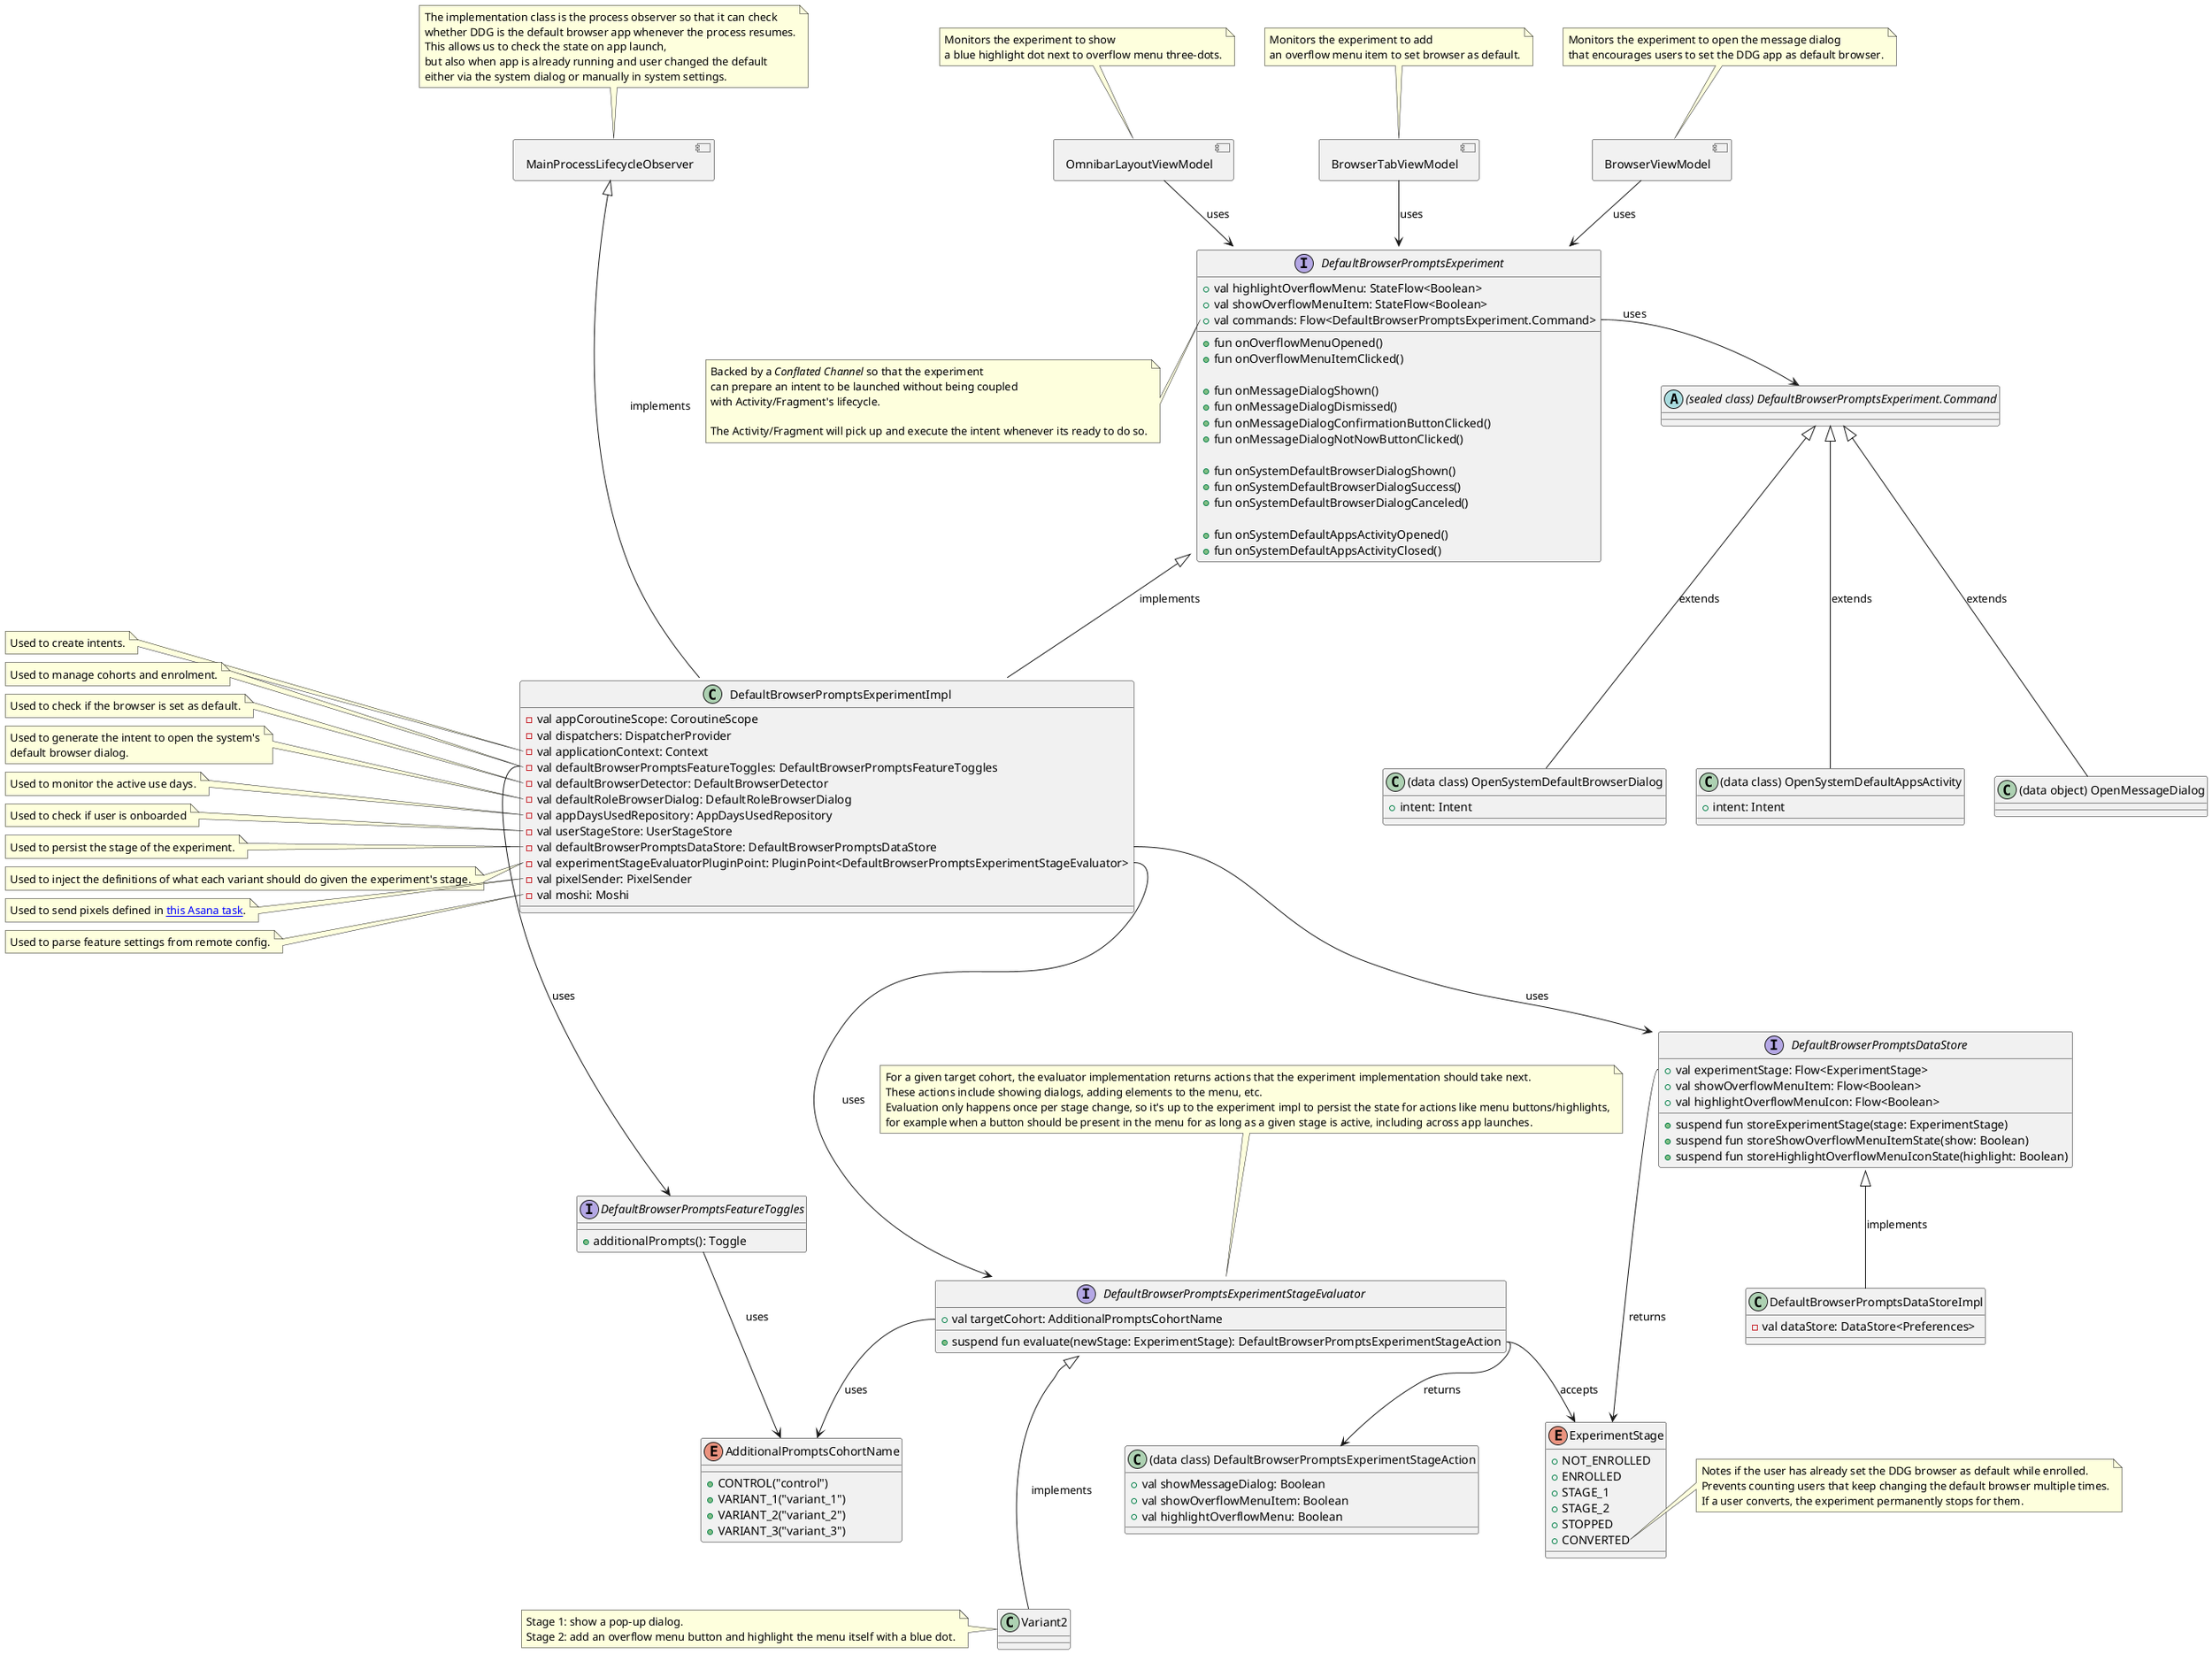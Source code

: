 @startuml
allowmixing

component MainProcessLifecycleObserver
note top of MainProcessLifecycleObserver
  The implementation class is the process observer so that it can check
  whether DDG is the default browser app whenever the process resumes.
  This allows us to check the state on app launch,
  but also when app is already running and user changed the default
  either via the system dialog or manually in system settings.
end note

abstract class DefaultBrowserPromptsExperimentCommand as "(sealed class) DefaultBrowserPromptsExperiment.Command"

class OpenMessageDialog as "(data object) OpenMessageDialog"

class OpenSystemDefaultBrowserDialog as "(data class) OpenSystemDefaultBrowserDialog" {
  + intent: Intent
}

class OpenSystemDefaultAppsActivity as "(data class) OpenSystemDefaultAppsActivity" {
  + intent: Intent
}

DefaultBrowserPromptsExperimentCommand <|-- OpenMessageDialog : extends
DefaultBrowserPromptsExperimentCommand <|-- OpenSystemDefaultBrowserDialog : extends
DefaultBrowserPromptsExperimentCommand <|-- OpenSystemDefaultAppsActivity : extends

interface DefaultBrowserPromptsExperiment {
  + val highlightOverflowMenu: StateFlow<Boolean>
  + val showOverflowMenuItem: StateFlow<Boolean>
  + val commands: Flow<DefaultBrowserPromptsExperiment.Command>

  + fun onOverflowMenuOpened()
  + fun onOverflowMenuItemClicked()

  + fun onMessageDialogShown()
  + fun onMessageDialogDismissed()
  + fun onMessageDialogConfirmationButtonClicked()
  + fun onMessageDialogNotNowButtonClicked()

  + fun onSystemDefaultBrowserDialogShown()
  + fun onSystemDefaultBrowserDialogSuccess()
  + fun onSystemDefaultBrowserDialogCanceled()

  + fun onSystemDefaultAppsActivityOpened()
  + fun onSystemDefaultAppsActivityClosed()
}

DefaultBrowserPromptsExperiment::commands -> DefaultBrowserPromptsExperimentCommand : uses

note left of DefaultBrowserPromptsExperiment::commands
  Backed by a //Conflated Channel// so that the experiment
  can prepare an intent to be launched without being coupled
  with Activity/Fragment's lifecycle.

  The Activity/Fragment will pick up and execute the intent whenever its ready to do so.
end note

enum AdditionalPromptsCohortName {
  + CONTROL("control")
  + VARIANT_1("variant_1")
  + VARIANT_2("variant_2")
  + VARIANT_3("variant_3")
}

interface DefaultBrowserPromptsFeatureToggles {
  + additionalPrompts(): Toggle
}

DefaultBrowserPromptsFeatureToggles -> AdditionalPromptsCohortName : uses

enum ExperimentStage {
  + NOT_ENROLLED
  + ENROLLED
  + STAGE_1
  + STAGE_2
  + STOPPED
  + CONVERTED
}

interface DefaultBrowserPromptsDataStore {
  + val experimentStage: Flow<ExperimentStage>
  + val showOverflowMenuItem: Flow<Boolean>
  + val highlightOverflowMenuIcon: Flow<Boolean>
  + suspend fun storeExperimentStage(stage: ExperimentStage)
  + suspend fun storeShowOverflowMenuItemState(show: Boolean)
  + suspend fun storeHighlightOverflowMenuIconState(highlight: Boolean)
}

note right of ExperimentStage::CONVERTED
  Notes if the user has already set the DDG browser as default while enrolled.
  Prevents counting users that keep changing the default browser multiple times.
  If a user converts, the experiment permanently stops for them.
end note

DefaultBrowserPromptsDataStore::experimentStage -> ExperimentStage : returns

class DefaultBrowserPromptsDataStoreImpl {
  - val dataStore: DataStore<Preferences>
}

DefaultBrowserPromptsDataStore <|-- DefaultBrowserPromptsDataStoreImpl : implements

class DefaultBrowserPromptsExperimentStageAction as "(data class) DefaultBrowserPromptsExperimentStageAction" {
  + val showMessageDialog: Boolean
  + val showOverflowMenuItem: Boolean
  + val highlightOverflowMenu: Boolean
}

interface DefaultBrowserPromptsExperimentStageEvaluator {
  + val targetCohort: AdditionalPromptsCohortName
  + suspend fun evaluate(newStage: ExperimentStage): DefaultBrowserPromptsExperimentStageAction
}

DefaultBrowserPromptsExperimentStageEvaluator::targetCohort --> AdditionalPromptsCohortName : uses
DefaultBrowserPromptsExperimentStageEvaluator::evaluate --> ExperimentStage : accepts
DefaultBrowserPromptsExperimentStageEvaluator::evaluate --> DefaultBrowserPromptsExperimentStageAction : returns

note top of DefaultBrowserPromptsExperimentStageEvaluator
  For a given target cohort, the evaluator implementation returns actions that the experiment implementation should take next.
  These actions include showing dialogs, adding elements to the menu, etc.
  Evaluation only happens once per stage change, so it's up to the experiment impl to persist the state for actions like menu buttons/highlights,
  for example when a button should be present in the menu for as long as a given stage is active, including across app launches.
end note

class Variant2

DefaultBrowserPromptsExperimentStageEvaluator <|--- Variant2 : implements

note left of Variant2
  Stage 1: show a pop-up dialog.
  Stage 2: add an overflow menu button and highlight the menu itself with a blue dot.
end note

class DefaultBrowserPromptsExperimentImpl {
  - val appCoroutineScope: CoroutineScope
  - val dispatchers: DispatcherProvider
  - val applicationContext: Context
  - val defaultBrowserPromptsFeatureToggles: DefaultBrowserPromptsFeatureToggles
  - val defaultBrowserDetector: DefaultBrowserDetector
  - val defaultRoleBrowserDialog: DefaultRoleBrowserDialog
  - val appDaysUsedRepository: AppDaysUsedRepository
  - val userStageStore: UserStageStore
  - val defaultBrowserPromptsDataStore: DefaultBrowserPromptsDataStore
  - val experimentStageEvaluatorPluginPoint: PluginPoint<DefaultBrowserPromptsExperimentStageEvaluator>
  - val pixelSender: PixelSender
  - val moshi: Moshi
}

MainProcessLifecycleObserver <|--- DefaultBrowserPromptsExperimentImpl : implements

DefaultBrowserPromptsExperiment <|-- DefaultBrowserPromptsExperimentImpl : implements

DefaultBrowserPromptsExperimentImpl::defaultBrowserPromptsDataStore --> DefaultBrowserPromptsDataStore : uses

DefaultBrowserPromptsExperimentImpl::defaultBrowserPromptsFeatureToggles --> DefaultBrowserPromptsFeatureToggles : uses

DefaultBrowserPromptsExperimentImpl::experimentStageEvaluatorPluginPoint ---> DefaultBrowserPromptsExperimentStageEvaluator : uses

note left of DefaultBrowserPromptsExperimentImpl::applicationContext
  Used to create intents.
end note

note left of DefaultBrowserPromptsExperimentImpl::defaultBrowserPromptsFeatureToggles
  Used to manage cohorts and enrolment.
end note

note left of DefaultBrowserPromptsExperimentImpl::defaultBrowserDetector
  Used to check if the browser is set as default.
end note

note left of DefaultBrowserPromptsExperimentImpl::defaultRoleBrowserDialog
  Used to generate the intent to open the system's
  default browser dialog.
end note

note left of DefaultBrowserPromptsExperimentImpl::appDaysUsedRepository
  Used to monitor the active use days.
end note

note left of DefaultBrowserPromptsExperimentImpl::userStageStore
  Used to check if user is onboarded
end note

note left of DefaultBrowserPromptsExperimentImpl::defaultBrowserPromptsDataStore
  Used to persist the stage of the experiment.
end note

note left of DefaultBrowserPromptsExperimentImpl::experimentStageEvaluatorPluginPoint
  Used to inject the definitions of what each variant should do given the experiment's stage.
end note

note left of DefaultBrowserPromptsExperimentImpl::PixelSender
  Used to send pixels defined in [[https://app.asana.com/0/1208671518894266/1208774988133227/f this Asana task]].
end note

note left of DefaultBrowserPromptsExperimentImpl::moshi
  Used to parse feature settings from remote config.
end note

component BrowserViewModel
BrowserViewModel --> DefaultBrowserPromptsExperiment : uses
note top of BrowserViewModel
  Monitors the experiment to open the message dialog
  that encourages users to set the DDG app as default browser.
end note

component OmnibarLayoutViewModel
OmnibarLayoutViewModel --> DefaultBrowserPromptsExperiment : uses
note top of OmnibarLayoutViewModel
  Monitors the experiment to show
  a blue highlight dot next to overflow menu three-dots.
end note

component BrowserTabViewModel
BrowserTabViewModel --> DefaultBrowserPromptsExperiment : uses
note top of BrowserTabViewModel
  Monitors the experiment to add
  an overflow menu item to set browser as default.
end note

@enduml